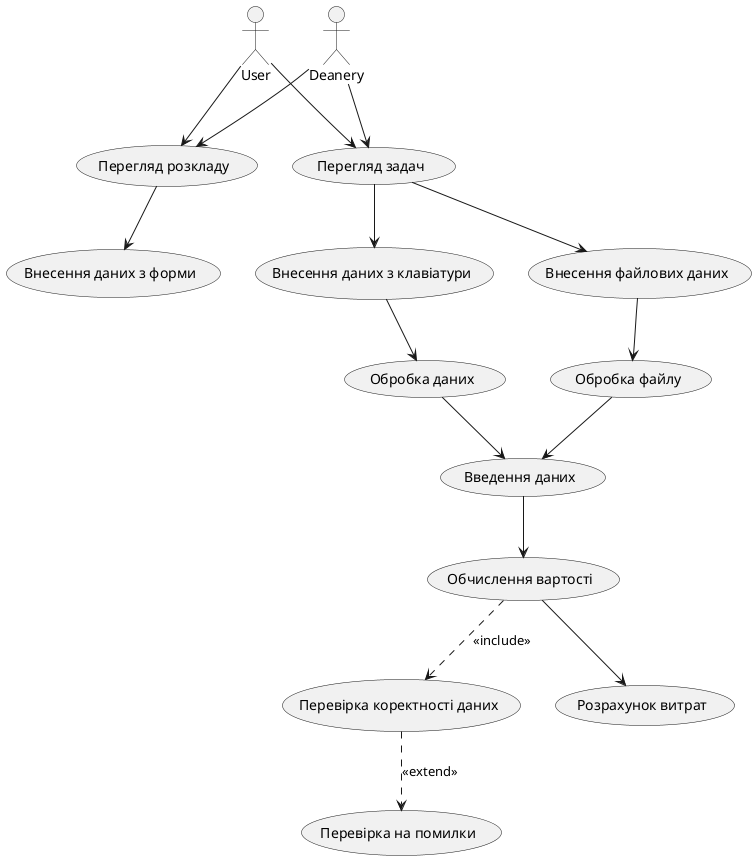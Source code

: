 @startuml name use-case diagram

actor User
actor Deanery

User --> (Перегляд розкладу)
User --> (Перегляд задач)
Deanery --> (Перегляд розкладу)
Deanery --> (Перегляд задач)

(Перегляд розкладу)-->(Внесення даних з форми)

 (Перегляд задач)-->(Внесення файлових даних)
  (Перегляд задач)-->(Внесення даних з клавіатури)
  
  (Внесення файлових даних) --> (Обробка файлу)
  (Внесення даних з клавіатури) --> (Обробка даних)
  
  (Обробка файлу) --> (Введення даних)
  (Обробка даних) --> (Введення даних)

(Введення даних) --> (Обчислення вартості)
(Обчислення вартості) .down.> (Перевірка коректності даних) : <<include>>

(Обчислення вартості) --> (Розрахунок витрат)
(Перевірка коректності даних) .down.> (Перевірка на помилки) : <<extend>>

@enduml